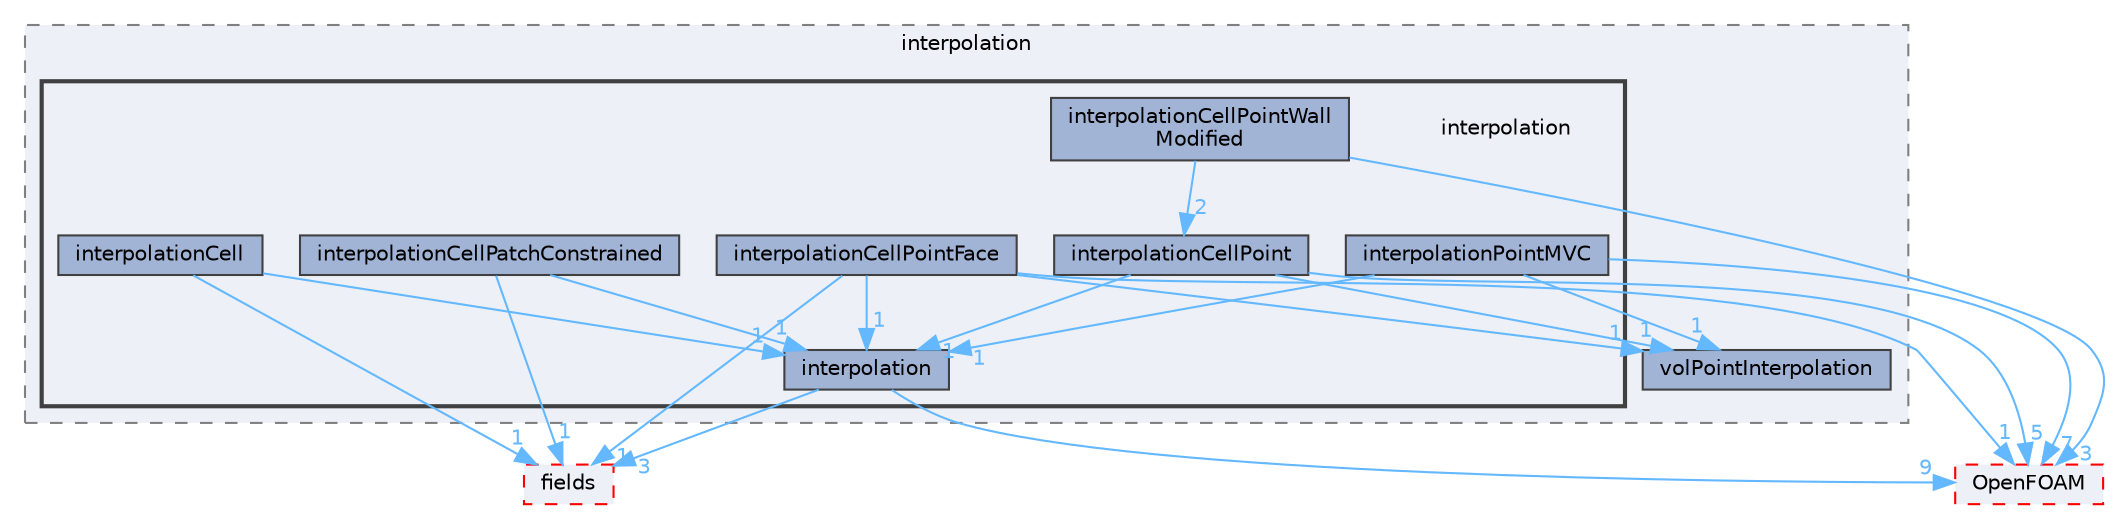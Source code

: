 digraph "src/finiteVolume/interpolation/interpolation"
{
 // LATEX_PDF_SIZE
  bgcolor="transparent";
  edge [fontname=Helvetica,fontsize=10,labelfontname=Helvetica,labelfontsize=10];
  node [fontname=Helvetica,fontsize=10,shape=box,height=0.2,width=0.4];
  compound=true
  subgraph clusterdir_a586eb954e2e5e74ecf6fe95a2457777 {
    graph [ bgcolor="#edf0f7", pencolor="grey50", label="interpolation", fontname=Helvetica,fontsize=10 style="filled,dashed", URL="dir_a586eb954e2e5e74ecf6fe95a2457777.html",tooltip=""]
  dir_dd9fc39a8f9a2ae23f0e64eaf0f03929 [label="volPointInterpolation", fillcolor="#a2b4d6", color="grey25", style="filled", URL="dir_dd9fc39a8f9a2ae23f0e64eaf0f03929.html",tooltip=""];
  subgraph clusterdir_c993260712d995df6dda7964041544db {
    graph [ bgcolor="#edf0f7", pencolor="grey25", label="", fontname=Helvetica,fontsize=10 style="filled,bold", URL="dir_c993260712d995df6dda7964041544db.html",tooltip=""]
    dir_c993260712d995df6dda7964041544db [shape=plaintext, label="interpolation"];
  dir_2b92f387cff56e995f4a12450fdbcf41 [label="interpolation", fillcolor="#a2b4d6", color="grey25", style="filled", URL="dir_2b92f387cff56e995f4a12450fdbcf41.html",tooltip=""];
  dir_8b30190f532431660d732202a6c93028 [label="interpolationCell", fillcolor="#a2b4d6", color="grey25", style="filled", URL="dir_8b30190f532431660d732202a6c93028.html",tooltip=""];
  dir_248607930143f44c6da70cef2227d771 [label="interpolationCellPatchConstrained", fillcolor="#a2b4d6", color="grey25", style="filled", URL="dir_248607930143f44c6da70cef2227d771.html",tooltip=""];
  dir_a3dc0e4243195fcc544ce440c33a38a4 [label="interpolationCellPoint", fillcolor="#a2b4d6", color="grey25", style="filled", URL="dir_a3dc0e4243195fcc544ce440c33a38a4.html",tooltip=""];
  dir_ad1be64264df5fef8c03d032bd0d59b8 [label="interpolationCellPointFace", fillcolor="#a2b4d6", color="grey25", style="filled", URL="dir_ad1be64264df5fef8c03d032bd0d59b8.html",tooltip=""];
  dir_31bda3bbacff91c8e8c054d648903083 [label="interpolationCellPointWall\lModified", fillcolor="#a2b4d6", color="grey25", style="filled", URL="dir_31bda3bbacff91c8e8c054d648903083.html",tooltip=""];
  dir_59a3ebb0508c5af69726c155bef2374c [label="interpolationPointMVC", fillcolor="#a2b4d6", color="grey25", style="filled", URL="dir_59a3ebb0508c5af69726c155bef2374c.html",tooltip=""];
  }
  }
  dir_25ab4a83a983f7bb7a38b7f63bb141b7 [label="fields", fillcolor="#edf0f7", color="red", style="filled,dashed", URL="dir_25ab4a83a983f7bb7a38b7f63bb141b7.html",tooltip=""];
  dir_c5473ff19b20e6ec4dfe5c310b3778a8 [label="OpenFOAM", fillcolor="#edf0f7", color="red", style="filled,dashed", URL="dir_c5473ff19b20e6ec4dfe5c310b3778a8.html",tooltip=""];
  dir_2b92f387cff56e995f4a12450fdbcf41->dir_25ab4a83a983f7bb7a38b7f63bb141b7 [headlabel="3", labeldistance=1.5 headhref="dir_001925_001332.html" href="dir_001925_001332.html" color="steelblue1" fontcolor="steelblue1"];
  dir_2b92f387cff56e995f4a12450fdbcf41->dir_c5473ff19b20e6ec4dfe5c310b3778a8 [headlabel="9", labeldistance=1.5 headhref="dir_001925_002695.html" href="dir_001925_002695.html" color="steelblue1" fontcolor="steelblue1"];
  dir_8b30190f532431660d732202a6c93028->dir_25ab4a83a983f7bb7a38b7f63bb141b7 [headlabel="1", labeldistance=1.5 headhref="dir_001930_001332.html" href="dir_001930_001332.html" color="steelblue1" fontcolor="steelblue1"];
  dir_8b30190f532431660d732202a6c93028->dir_2b92f387cff56e995f4a12450fdbcf41 [headlabel="1", labeldistance=1.5 headhref="dir_001930_001925.html" href="dir_001930_001925.html" color="steelblue1" fontcolor="steelblue1"];
  dir_248607930143f44c6da70cef2227d771->dir_25ab4a83a983f7bb7a38b7f63bb141b7 [headlabel="1", labeldistance=1.5 headhref="dir_001931_001332.html" href="dir_001931_001332.html" color="steelblue1" fontcolor="steelblue1"];
  dir_248607930143f44c6da70cef2227d771->dir_2b92f387cff56e995f4a12450fdbcf41 [headlabel="1", labeldistance=1.5 headhref="dir_001931_001925.html" href="dir_001931_001925.html" color="steelblue1" fontcolor="steelblue1"];
  dir_a3dc0e4243195fcc544ce440c33a38a4->dir_2b92f387cff56e995f4a12450fdbcf41 [headlabel="1", labeldistance=1.5 headhref="dir_001932_001925.html" href="dir_001932_001925.html" color="steelblue1" fontcolor="steelblue1"];
  dir_a3dc0e4243195fcc544ce440c33a38a4->dir_c5473ff19b20e6ec4dfe5c310b3778a8 [headlabel="5", labeldistance=1.5 headhref="dir_001932_002695.html" href="dir_001932_002695.html" color="steelblue1" fontcolor="steelblue1"];
  dir_a3dc0e4243195fcc544ce440c33a38a4->dir_dd9fc39a8f9a2ae23f0e64eaf0f03929 [headlabel="1", labeldistance=1.5 headhref="dir_001932_004300.html" href="dir_001932_004300.html" color="steelblue1" fontcolor="steelblue1"];
  dir_ad1be64264df5fef8c03d032bd0d59b8->dir_25ab4a83a983f7bb7a38b7f63bb141b7 [headlabel="1", labeldistance=1.5 headhref="dir_001933_001332.html" href="dir_001933_001332.html" color="steelblue1" fontcolor="steelblue1"];
  dir_ad1be64264df5fef8c03d032bd0d59b8->dir_2b92f387cff56e995f4a12450fdbcf41 [headlabel="1", labeldistance=1.5 headhref="dir_001933_001925.html" href="dir_001933_001925.html" color="steelblue1" fontcolor="steelblue1"];
  dir_ad1be64264df5fef8c03d032bd0d59b8->dir_c5473ff19b20e6ec4dfe5c310b3778a8 [headlabel="1", labeldistance=1.5 headhref="dir_001933_002695.html" href="dir_001933_002695.html" color="steelblue1" fontcolor="steelblue1"];
  dir_ad1be64264df5fef8c03d032bd0d59b8->dir_dd9fc39a8f9a2ae23f0e64eaf0f03929 [headlabel="1", labeldistance=1.5 headhref="dir_001933_004300.html" href="dir_001933_004300.html" color="steelblue1" fontcolor="steelblue1"];
  dir_31bda3bbacff91c8e8c054d648903083->dir_a3dc0e4243195fcc544ce440c33a38a4 [headlabel="2", labeldistance=1.5 headhref="dir_001934_001932.html" href="dir_001934_001932.html" color="steelblue1" fontcolor="steelblue1"];
  dir_31bda3bbacff91c8e8c054d648903083->dir_c5473ff19b20e6ec4dfe5c310b3778a8 [headlabel="3", labeldistance=1.5 headhref="dir_001934_002695.html" href="dir_001934_002695.html" color="steelblue1" fontcolor="steelblue1"];
  dir_59a3ebb0508c5af69726c155bef2374c->dir_2b92f387cff56e995f4a12450fdbcf41 [headlabel="1", labeldistance=1.5 headhref="dir_001936_001925.html" href="dir_001936_001925.html" color="steelblue1" fontcolor="steelblue1"];
  dir_59a3ebb0508c5af69726c155bef2374c->dir_c5473ff19b20e6ec4dfe5c310b3778a8 [headlabel="7", labeldistance=1.5 headhref="dir_001936_002695.html" href="dir_001936_002695.html" color="steelblue1" fontcolor="steelblue1"];
  dir_59a3ebb0508c5af69726c155bef2374c->dir_dd9fc39a8f9a2ae23f0e64eaf0f03929 [headlabel="1", labeldistance=1.5 headhref="dir_001936_004300.html" href="dir_001936_004300.html" color="steelblue1" fontcolor="steelblue1"];
}

